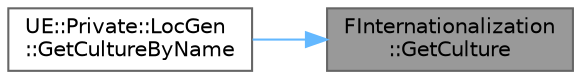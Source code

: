 digraph "FInternationalization::GetCulture"
{
 // INTERACTIVE_SVG=YES
 // LATEX_PDF_SIZE
  bgcolor="transparent";
  edge [fontname=Helvetica,fontsize=10,labelfontname=Helvetica,labelfontsize=10];
  node [fontname=Helvetica,fontsize=10,shape=box,height=0.2,width=0.4];
  rankdir="RL";
  Node1 [id="Node000001",label="FInternationalization\l::GetCulture",height=0.2,width=0.4,color="gray40", fillcolor="grey60", style="filled", fontcolor="black",tooltip="Get the culture corresponding to the given name."];
  Node1 -> Node2 [id="edge1_Node000001_Node000002",dir="back",color="steelblue1",style="solid",tooltip=" "];
  Node2 [id="Node000002",label="UE::Private::LocGen\l::GetCultureByName",height=0.2,width=0.4,color="grey40", fillcolor="white", style="filled",URL="$dc/d46/namespaceUE_1_1Private_1_1LocGen.html#a23b339880aa574114b575f246d78732f",tooltip=" "];
}
